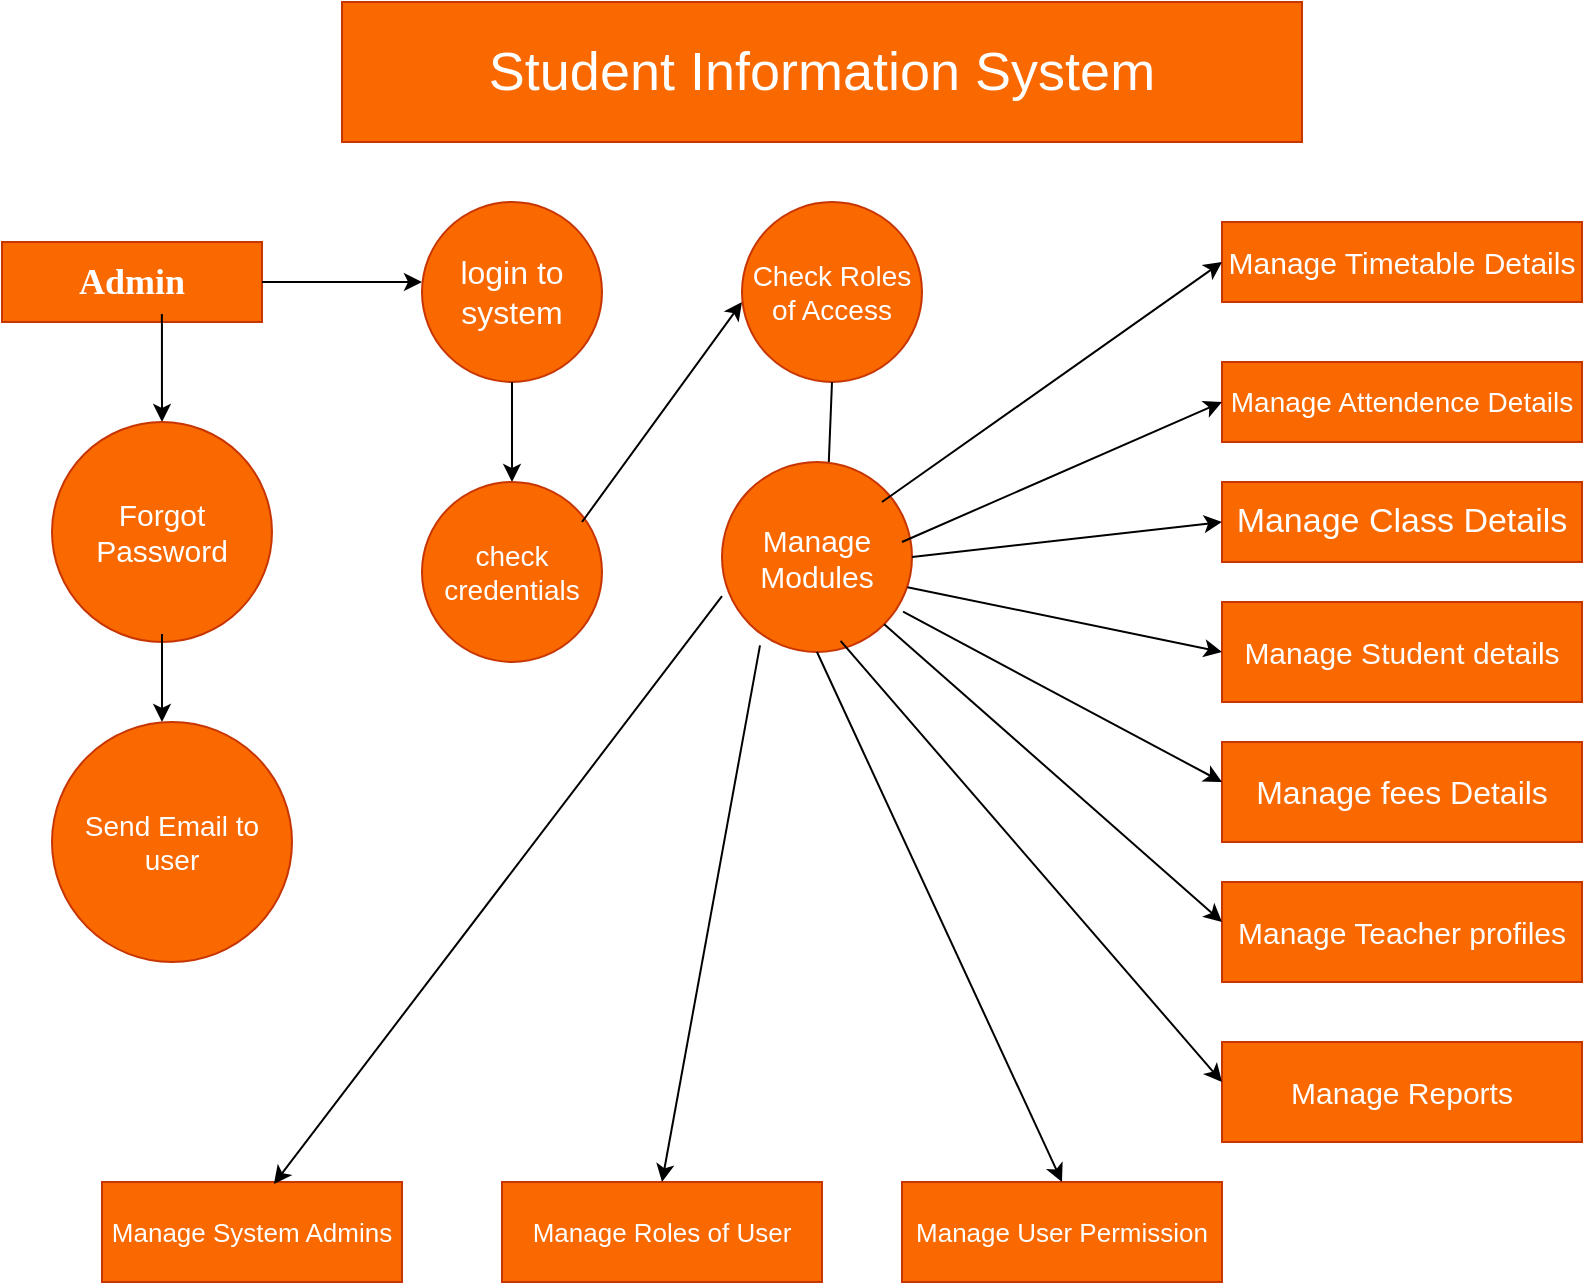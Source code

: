 <mxfile version="28.0.9">
  <diagram name="Page-1" id="J5nT60yu_mj-jba_Bn8q">
    <mxGraphModel dx="1426" dy="777" grid="1" gridSize="10" guides="1" tooltips="1" connect="1" arrows="1" fold="1" page="1" pageScale="1" pageWidth="850" pageHeight="1100" math="0" shadow="0">
      <root>
        <mxCell id="0" />
        <mxCell id="1" parent="0" />
        <mxCell id="MldHhRklT4dyi5jFuEif-3" value="&lt;font style=&quot;color: rgb(255, 255, 255);&quot;&gt;Student Information System&lt;/font&gt;" style="rounded=0;whiteSpace=wrap;html=1;fillColor=#fa6800;fontColor=#000000;strokeColor=#C73500;fontSize=27;" vertex="1" parent="1">
          <mxGeometry x="200" y="40" width="480" height="70" as="geometry" />
        </mxCell>
        <mxCell id="MldHhRklT4dyi5jFuEif-4" value="&lt;h4&gt;&lt;font style=&quot;color: rgb(255, 255, 255);&quot; face=&quot;Times New Roman&quot;&gt;&lt;span style=&quot;font-size: 18px;&quot;&gt;Admin&lt;/span&gt;&lt;/font&gt;&lt;/h4&gt;" style="rounded=0;whiteSpace=wrap;html=1;fillColor=#fa6800;fontColor=#000000;strokeColor=#C73500;" vertex="1" parent="1">
          <mxGeometry x="30" y="160" width="130" height="40" as="geometry" />
        </mxCell>
        <mxCell id="MldHhRklT4dyi5jFuEif-8" value="" style="endArrow=classic;html=1;rounded=0;" edge="1" parent="1">
          <mxGeometry width="50" height="50" relative="1" as="geometry">
            <mxPoint x="160" y="180" as="sourcePoint" />
            <mxPoint x="240" y="180" as="targetPoint" />
          </mxGeometry>
        </mxCell>
        <mxCell id="MldHhRklT4dyi5jFuEif-9" value="&lt;font style=&quot;font-size: 16px; color: rgb(255, 255, 255);&quot;&gt;login to system&lt;/font&gt;" style="ellipse;whiteSpace=wrap;html=1;aspect=fixed;fillColor=#fa6800;fontColor=#000000;strokeColor=#C73500;" vertex="1" parent="1">
          <mxGeometry x="240" y="140" width="90" height="90" as="geometry" />
        </mxCell>
        <mxCell id="MldHhRklT4dyi5jFuEif-10" value="" style="endArrow=classic;html=1;rounded=0;exitX=0.615;exitY=0.9;exitDx=0;exitDy=0;exitPerimeter=0;entryX=0.5;entryY=0;entryDx=0;entryDy=0;" edge="1" parent="1" source="MldHhRklT4dyi5jFuEif-4" target="MldHhRklT4dyi5jFuEif-11">
          <mxGeometry width="50" height="50" relative="1" as="geometry">
            <mxPoint x="70" y="250" as="sourcePoint" />
            <mxPoint x="95" y="260" as="targetPoint" />
          </mxGeometry>
        </mxCell>
        <mxCell id="MldHhRklT4dyi5jFuEif-11" value="&lt;font style=&quot;font-size: 15px; color: rgb(255, 255, 255);&quot;&gt;Forgot Password&lt;/font&gt;" style="ellipse;whiteSpace=wrap;html=1;aspect=fixed;fillColor=#fa6800;fontColor=#000000;strokeColor=#C73500;" vertex="1" parent="1">
          <mxGeometry x="55" y="250" width="110" height="110" as="geometry" />
        </mxCell>
        <mxCell id="MldHhRklT4dyi5jFuEif-12" value="" style="endArrow=classic;html=1;rounded=0;" edge="1" parent="1">
          <mxGeometry width="50" height="50" relative="1" as="geometry">
            <mxPoint x="110" y="356" as="sourcePoint" />
            <mxPoint x="110" y="400" as="targetPoint" />
          </mxGeometry>
        </mxCell>
        <mxCell id="MldHhRklT4dyi5jFuEif-13" value="&lt;font style=&quot;font-size: 14px; color: rgb(255, 255, 255);&quot;&gt;Send Email to user&lt;/font&gt;" style="ellipse;whiteSpace=wrap;html=1;aspect=fixed;fillColor=#fa6800;fontColor=#000000;strokeColor=#C73500;" vertex="1" parent="1">
          <mxGeometry x="55" y="400" width="120" height="120" as="geometry" />
        </mxCell>
        <mxCell id="MldHhRklT4dyi5jFuEif-14" value="" style="endArrow=classic;html=1;rounded=0;exitX=0.5;exitY=1;exitDx=0;exitDy=0;entryX=0.5;entryY=0;entryDx=0;entryDy=0;" edge="1" parent="1" source="MldHhRklT4dyi5jFuEif-9" target="MldHhRklT4dyi5jFuEif-15">
          <mxGeometry width="50" height="50" relative="1" as="geometry">
            <mxPoint x="260" y="270" as="sourcePoint" />
            <mxPoint x="280" y="280" as="targetPoint" />
          </mxGeometry>
        </mxCell>
        <mxCell id="MldHhRklT4dyi5jFuEif-15" value="&lt;font style=&quot;font-size: 14px; color: rgb(255, 255, 255);&quot;&gt;check&lt;/font&gt;&lt;div&gt;&lt;font style=&quot;font-size: 14px; color: rgb(255, 255, 255);&quot;&gt;credentials&lt;/font&gt;&lt;/div&gt;" style="ellipse;whiteSpace=wrap;html=1;aspect=fixed;fillColor=#fa6800;fontColor=#000000;strokeColor=#C73500;" vertex="1" parent="1">
          <mxGeometry x="240" y="280" width="90" height="90" as="geometry" />
        </mxCell>
        <mxCell id="MldHhRklT4dyi5jFuEif-19" value="" style="endArrow=classic;html=1;rounded=0;" edge="1" parent="1">
          <mxGeometry width="50" height="50" relative="1" as="geometry">
            <mxPoint x="320" y="300" as="sourcePoint" />
            <mxPoint x="400" y="190" as="targetPoint" />
          </mxGeometry>
        </mxCell>
        <mxCell id="MldHhRklT4dyi5jFuEif-22" value="&lt;font style=&quot;font-size: 14px; color: rgb(255, 255, 255);&quot;&gt;Check Roles of Access&lt;/font&gt;" style="ellipse;whiteSpace=wrap;html=1;aspect=fixed;fillColor=#fa6800;fontColor=#000000;strokeColor=#C73500;" vertex="1" parent="1">
          <mxGeometry x="400" y="140" width="90" height="90" as="geometry" />
        </mxCell>
        <mxCell id="MldHhRklT4dyi5jFuEif-23" value="" style="endArrow=classic;html=1;rounded=0;exitX=0.5;exitY=1;exitDx=0;exitDy=0;" edge="1" parent="1" source="MldHhRklT4dyi5jFuEif-22">
          <mxGeometry width="50" height="50" relative="1" as="geometry">
            <mxPoint x="440" y="310" as="sourcePoint" />
            <mxPoint x="443" y="280" as="targetPoint" />
          </mxGeometry>
        </mxCell>
        <mxCell id="MldHhRklT4dyi5jFuEif-24" value="&lt;font style=&quot;font-size: 15px; color: rgb(255, 255, 255);&quot;&gt;Manage Modules&lt;/font&gt;" style="ellipse;whiteSpace=wrap;html=1;aspect=fixed;fillColor=#fa6800;fontColor=#000000;strokeColor=#C73500;" vertex="1" parent="1">
          <mxGeometry x="390" y="270" width="95" height="95" as="geometry" />
        </mxCell>
        <mxCell id="MldHhRklT4dyi5jFuEif-25" value="&lt;font style=&quot;color: rgb(255, 255, 255); font-size: 15px;&quot;&gt;Manage Timetable Details&lt;/font&gt;" style="rounded=0;whiteSpace=wrap;html=1;fillColor=#fa6800;fontColor=#000000;strokeColor=#C73500;" vertex="1" parent="1">
          <mxGeometry x="640" y="150" width="180" height="40" as="geometry" />
        </mxCell>
        <mxCell id="MldHhRklT4dyi5jFuEif-26" value="&lt;font style=&quot;font-size: 14px; color: rgb(255, 255, 255);&quot;&gt;Manage Attendence Details&lt;/font&gt;" style="rounded=0;whiteSpace=wrap;html=1;fillColor=#fa6800;fontColor=#000000;strokeColor=#C73500;" vertex="1" parent="1">
          <mxGeometry x="640" y="220" width="180" height="40" as="geometry" />
        </mxCell>
        <mxCell id="MldHhRklT4dyi5jFuEif-27" value="&lt;font style=&quot;font-size: 17px; color: rgb(255, 255, 255);&quot;&gt;Manage Class Details&lt;/font&gt;" style="rounded=0;whiteSpace=wrap;html=1;fillColor=#fa6800;fontColor=#000000;strokeColor=#C73500;" vertex="1" parent="1">
          <mxGeometry x="640" y="280" width="180" height="40" as="geometry" />
        </mxCell>
        <mxCell id="MldHhRklT4dyi5jFuEif-28" value="&lt;font style=&quot;font-size: 15px; color: rgb(255, 255, 255);&quot;&gt;Manage Student details&lt;/font&gt;" style="rounded=0;whiteSpace=wrap;html=1;fillColor=#fa6800;fontColor=#000000;strokeColor=#C73500;" vertex="1" parent="1">
          <mxGeometry x="640" y="340" width="180" height="50" as="geometry" />
        </mxCell>
        <mxCell id="MldHhRklT4dyi5jFuEif-29" value="&lt;font style=&quot;font-size: 16px; color: rgb(255, 255, 255);&quot;&gt;Manage fees Details&lt;/font&gt;" style="rounded=0;whiteSpace=wrap;html=1;fillColor=#fa6800;fontColor=#000000;strokeColor=#C73500;" vertex="1" parent="1">
          <mxGeometry x="640" y="410" width="180" height="50" as="geometry" />
        </mxCell>
        <mxCell id="MldHhRklT4dyi5jFuEif-30" value="&lt;font style=&quot;font-size: 15px; color: rgb(255, 255, 255);&quot;&gt;Manage Teacher profiles&lt;/font&gt;" style="rounded=0;whiteSpace=wrap;html=1;fillColor=#fa6800;fontColor=#000000;strokeColor=#C73500;" vertex="1" parent="1">
          <mxGeometry x="640" y="480" width="180" height="50" as="geometry" />
        </mxCell>
        <mxCell id="MldHhRklT4dyi5jFuEif-31" value="&lt;font style=&quot;color: rgb(255, 255, 255); font-size: 15px;&quot;&gt;Manage Reports&lt;/font&gt;" style="rounded=0;whiteSpace=wrap;html=1;fillColor=#fa6800;fontColor=#000000;strokeColor=#C73500;" vertex="1" parent="1">
          <mxGeometry x="640" y="560" width="180" height="50" as="geometry" />
        </mxCell>
        <mxCell id="MldHhRklT4dyi5jFuEif-32" value="&lt;font style=&quot;font-size: 13px; color: rgb(255, 255, 255);&quot;&gt;Manage System Admins&lt;/font&gt;" style="rounded=0;whiteSpace=wrap;html=1;fillColor=#fa6800;fontColor=#000000;strokeColor=#C73500;" vertex="1" parent="1">
          <mxGeometry x="80" y="630" width="150" height="50" as="geometry" />
        </mxCell>
        <mxCell id="MldHhRklT4dyi5jFuEif-33" value="&lt;font style=&quot;font-size: 13px; color: rgb(255, 255, 255);&quot;&gt;Manage Roles of User&lt;/font&gt;" style="rounded=0;whiteSpace=wrap;html=1;fillColor=#fa6800;fontColor=#000000;strokeColor=#C73500;" vertex="1" parent="1">
          <mxGeometry x="280" y="630" width="160" height="50" as="geometry" />
        </mxCell>
        <mxCell id="MldHhRklT4dyi5jFuEif-34" value="&lt;font style=&quot;font-size: 13px; color: rgb(255, 255, 255);&quot;&gt;Manage User Permission&lt;/font&gt;" style="rounded=0;whiteSpace=wrap;html=1;fillColor=#fa6800;fontColor=#000000;strokeColor=#C73500;" vertex="1" parent="1">
          <mxGeometry x="480" y="630" width="160" height="50" as="geometry" />
        </mxCell>
        <mxCell id="MldHhRklT4dyi5jFuEif-36" value="" style="endArrow=classic;html=1;rounded=0;entryX=0;entryY=0.5;entryDx=0;entryDy=0;" edge="1" parent="1" target="MldHhRklT4dyi5jFuEif-25">
          <mxGeometry width="50" height="50" relative="1" as="geometry">
            <mxPoint x="470" y="290" as="sourcePoint" />
            <mxPoint x="520" y="240" as="targetPoint" />
          </mxGeometry>
        </mxCell>
        <mxCell id="MldHhRklT4dyi5jFuEif-37" value="" style="endArrow=classic;html=1;rounded=0;entryX=0;entryY=0.5;entryDx=0;entryDy=0;" edge="1" parent="1" target="MldHhRklT4dyi5jFuEif-26">
          <mxGeometry width="50" height="50" relative="1" as="geometry">
            <mxPoint x="480" y="310" as="sourcePoint" />
            <mxPoint x="530" y="260" as="targetPoint" />
          </mxGeometry>
        </mxCell>
        <mxCell id="MldHhRklT4dyi5jFuEif-38" value="" style="endArrow=classic;html=1;rounded=0;entryX=0;entryY=0.5;entryDx=0;entryDy=0;exitX=1;exitY=0.5;exitDx=0;exitDy=0;" edge="1" parent="1" source="MldHhRklT4dyi5jFuEif-24" target="MldHhRklT4dyi5jFuEif-27">
          <mxGeometry width="50" height="50" relative="1" as="geometry">
            <mxPoint x="480" y="340" as="sourcePoint" />
            <mxPoint x="530" y="290" as="targetPoint" />
          </mxGeometry>
        </mxCell>
        <mxCell id="MldHhRklT4dyi5jFuEif-39" value="" style="endArrow=classic;html=1;rounded=0;entryX=0;entryY=0.5;entryDx=0;entryDy=0;exitX=0.976;exitY=0.659;exitDx=0;exitDy=0;exitPerimeter=0;" edge="1" parent="1" source="MldHhRklT4dyi5jFuEif-24" target="MldHhRklT4dyi5jFuEif-28">
          <mxGeometry width="50" height="50" relative="1" as="geometry">
            <mxPoint x="420" y="410" as="sourcePoint" />
            <mxPoint x="470" y="360" as="targetPoint" />
          </mxGeometry>
        </mxCell>
        <mxCell id="MldHhRklT4dyi5jFuEif-40" value="" style="endArrow=classic;html=1;rounded=0;exitX=0.953;exitY=0.788;exitDx=0;exitDy=0;exitPerimeter=0;" edge="1" parent="1" source="MldHhRklT4dyi5jFuEif-24">
          <mxGeometry width="50" height="50" relative="1" as="geometry">
            <mxPoint x="590" y="480" as="sourcePoint" />
            <mxPoint x="640" y="430" as="targetPoint" />
          </mxGeometry>
        </mxCell>
        <mxCell id="MldHhRklT4dyi5jFuEif-41" value="" style="endArrow=classic;html=1;rounded=0;exitX=1;exitY=1;exitDx=0;exitDy=0;" edge="1" parent="1" source="MldHhRklT4dyi5jFuEif-24">
          <mxGeometry width="50" height="50" relative="1" as="geometry">
            <mxPoint x="590" y="550" as="sourcePoint" />
            <mxPoint x="640" y="500" as="targetPoint" />
          </mxGeometry>
        </mxCell>
        <mxCell id="MldHhRklT4dyi5jFuEif-42" value="" style="endArrow=classic;html=1;rounded=0;exitX=0.624;exitY=0.941;exitDx=0;exitDy=0;exitPerimeter=0;" edge="1" parent="1" source="MldHhRklT4dyi5jFuEif-24">
          <mxGeometry width="50" height="50" relative="1" as="geometry">
            <mxPoint x="460" y="370" as="sourcePoint" />
            <mxPoint x="640" y="580" as="targetPoint" />
          </mxGeometry>
        </mxCell>
        <mxCell id="MldHhRklT4dyi5jFuEif-43" value="" style="endArrow=classic;html=1;rounded=0;entryX=0.573;entryY=0.02;entryDx=0;entryDy=0;entryPerimeter=0;exitX=0;exitY=0.706;exitDx=0;exitDy=0;exitPerimeter=0;" edge="1" parent="1" source="MldHhRklT4dyi5jFuEif-24" target="MldHhRklT4dyi5jFuEif-32">
          <mxGeometry width="50" height="50" relative="1" as="geometry">
            <mxPoint x="130" y="620" as="sourcePoint" />
            <mxPoint x="180" y="570" as="targetPoint" />
          </mxGeometry>
        </mxCell>
        <mxCell id="MldHhRklT4dyi5jFuEif-44" value="" style="endArrow=classic;html=1;rounded=0;exitX=0.2;exitY=0.965;exitDx=0;exitDy=0;exitPerimeter=0;entryX=0.5;entryY=0;entryDx=0;entryDy=0;" edge="1" parent="1" source="MldHhRklT4dyi5jFuEif-24" target="MldHhRklT4dyi5jFuEif-33">
          <mxGeometry width="50" height="50" relative="1" as="geometry">
            <mxPoint x="350" y="590" as="sourcePoint" />
            <mxPoint x="370" y="620" as="targetPoint" />
          </mxGeometry>
        </mxCell>
        <mxCell id="MldHhRklT4dyi5jFuEif-45" value="" style="endArrow=classic;html=1;rounded=0;exitX=0.5;exitY=1;exitDx=0;exitDy=0;entryX=0.5;entryY=0;entryDx=0;entryDy=0;" edge="1" parent="1" source="MldHhRklT4dyi5jFuEif-24" target="MldHhRklT4dyi5jFuEif-34">
          <mxGeometry width="50" height="50" relative="1" as="geometry">
            <mxPoint x="420" y="550" as="sourcePoint" />
            <mxPoint x="550" y="620" as="targetPoint" />
          </mxGeometry>
        </mxCell>
      </root>
    </mxGraphModel>
  </diagram>
</mxfile>
